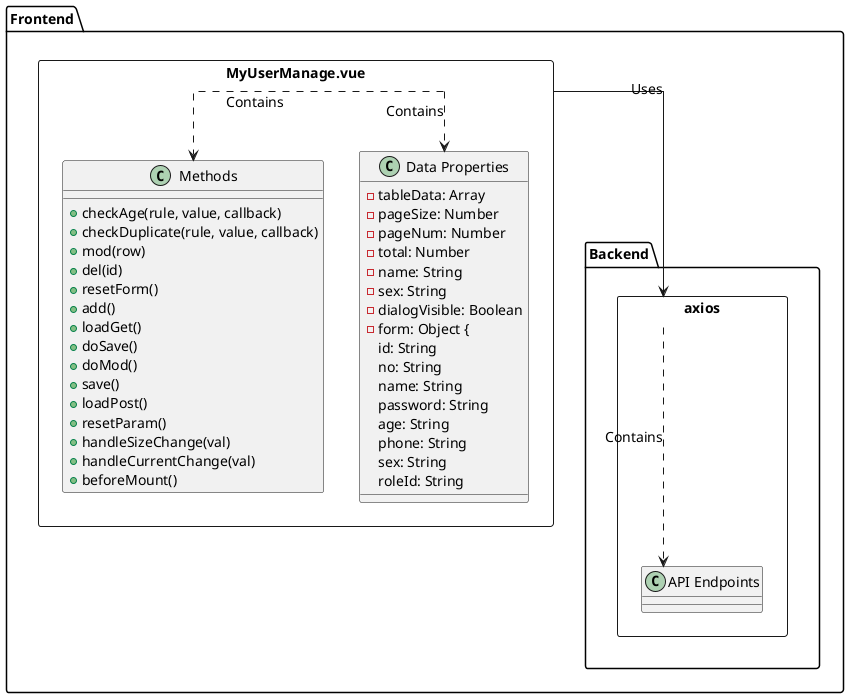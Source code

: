 @startuml
!define RECTANGLE class

skinparam linetype ortho
skinparam componentStyle rectangle
skinparam defaultFontName Arial
skinparam defaultFontSize 14

package "Frontend" {
    component "MyUserManage.vue" as MyUserManage {
        RECTANGLE "Data Properties" as DataProperties {
            - tableData: Array
            - pageSize: Number
            - pageNum: Number
            - total: Number
            - name: String
            - sex: String
            - dialogVisible: Boolean
            - form: Object {
                id: String
                no: String
                name: String
                password: String
                age: String
                phone: String
                sex: String
                roleId: String
            }

        RECTANGLE "Methods" as Methods {
            + checkAge(rule, value, callback)
            + checkDuplicate(rule, value, callback)
            + mod(row)
            + del(id)
            + resetForm()
            + add()
            + loadGet()
            + doSave()
            + doMod()
            + save()
            + loadPost()
            + resetParam()
            + handleSizeChange(val)
            + handleCurrentChange(val)
            + beforeMount()
        }
    }

package "Backend" {
    component "axios" as Axios {
        RECTANGLE "API Endpoints" as API {
        }
    }
}

' Relationships
MyUserManage --> Axios : Uses
MyUserManage ..> DataProperties : Contains
MyUserManage ..> Methods : Contains
Axios ..> API : Contains


@enduml